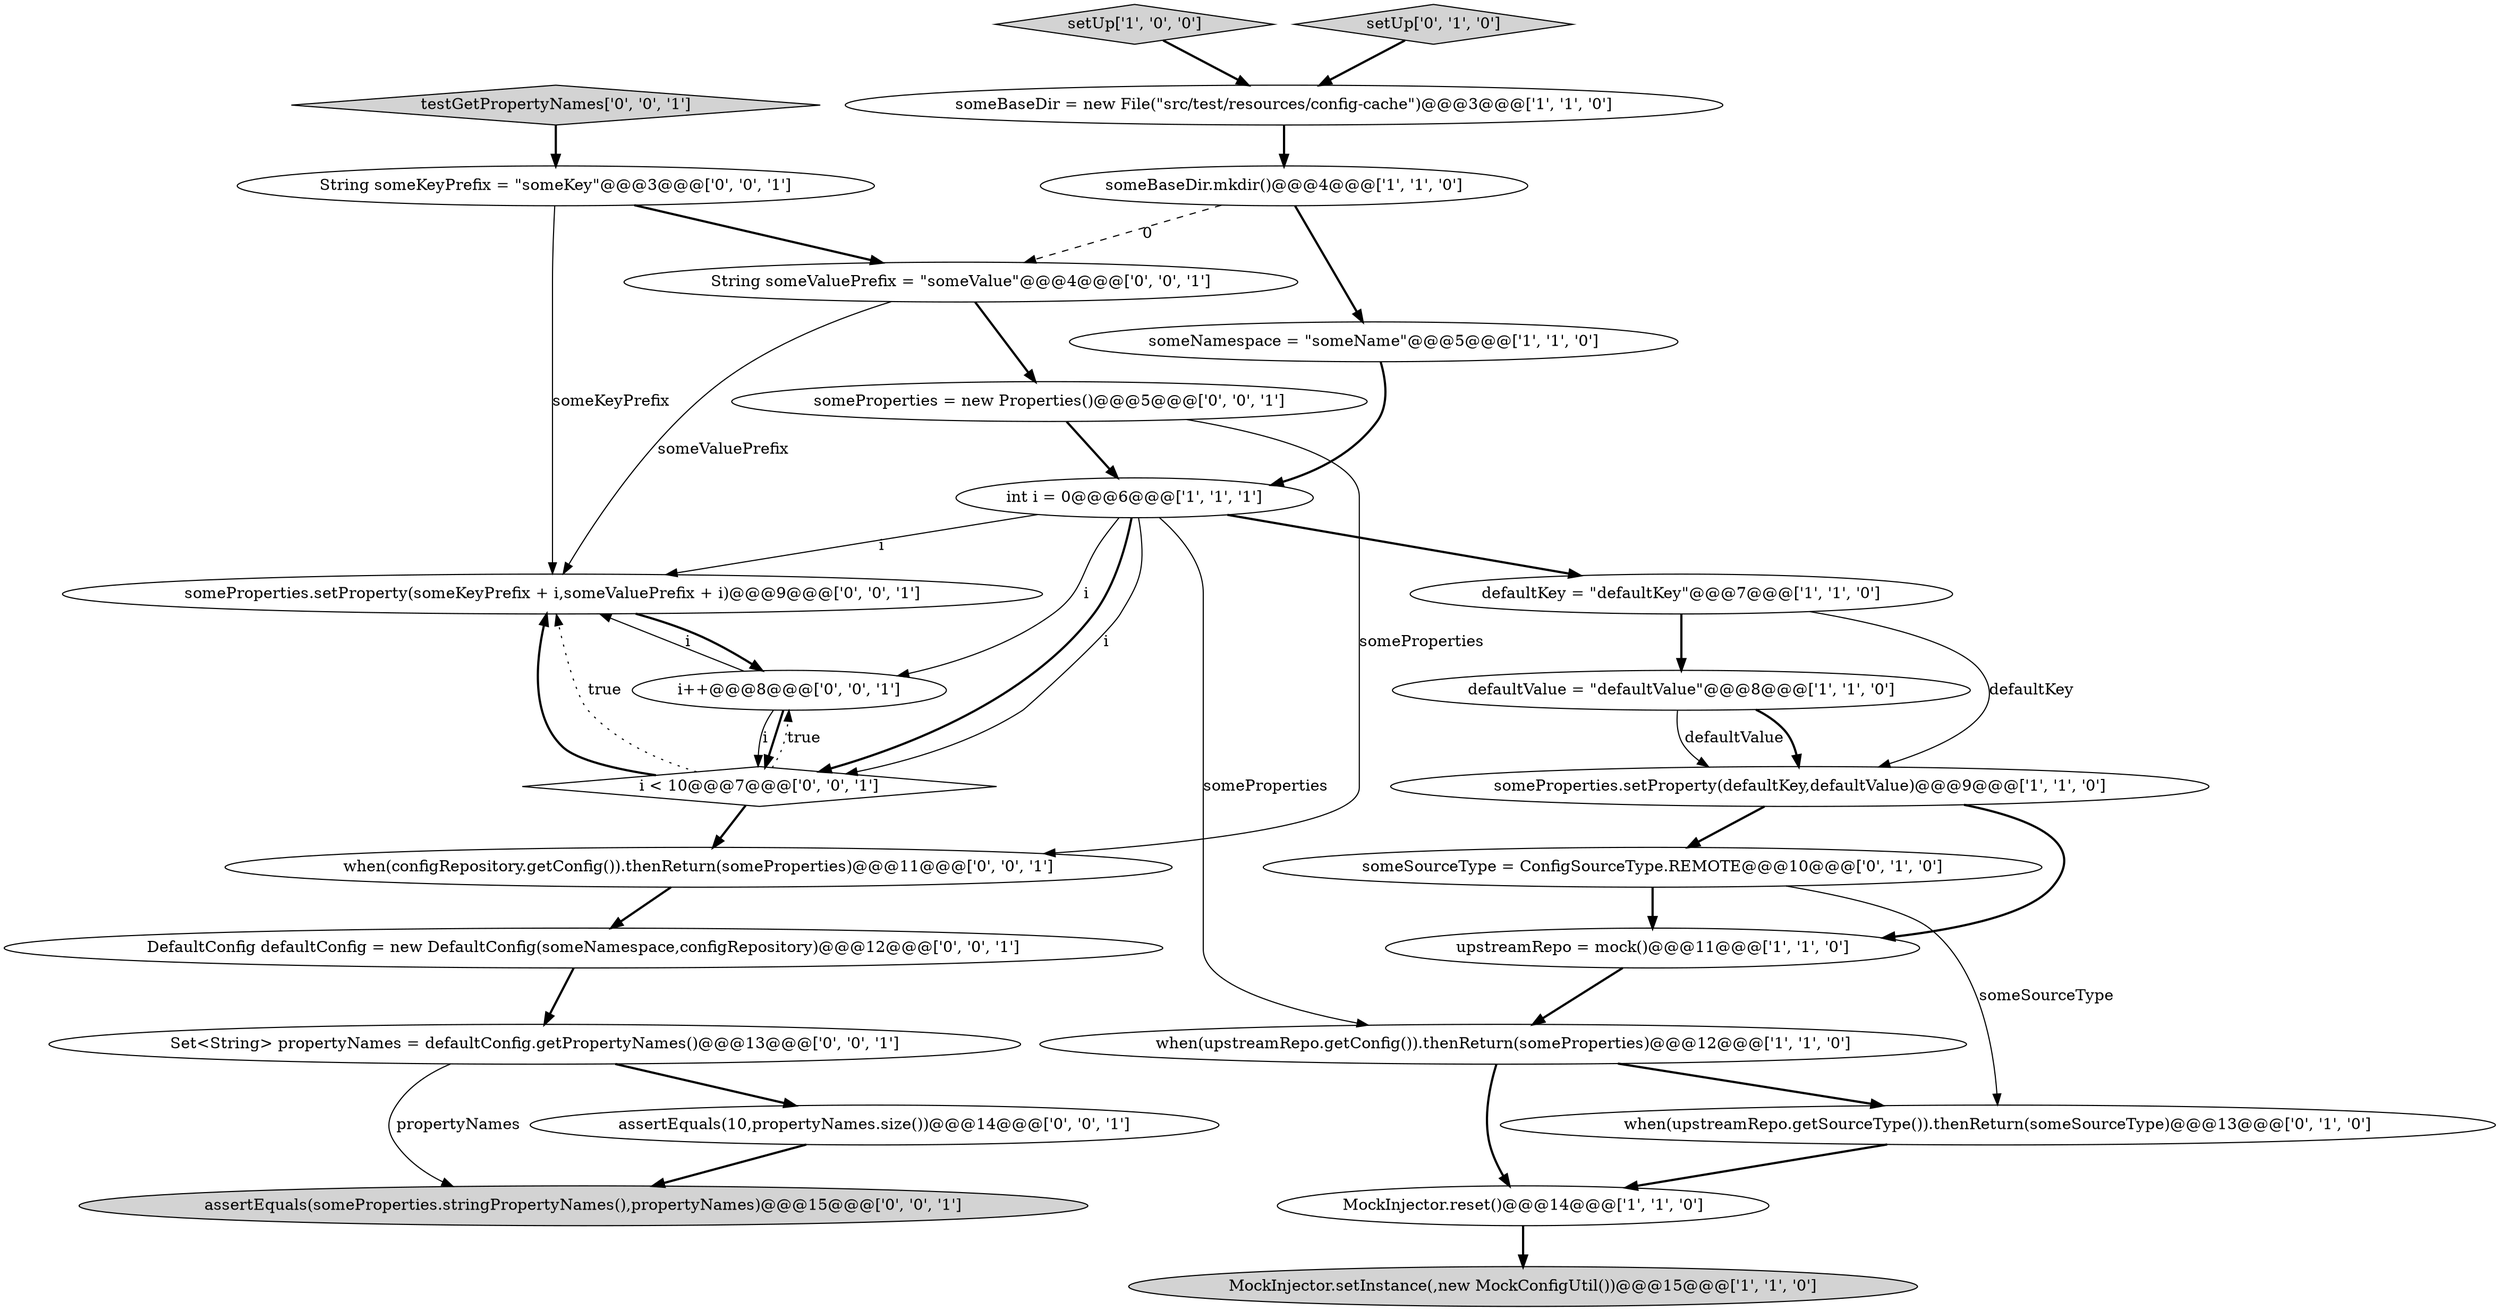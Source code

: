 digraph {
9 [style = filled, label = "setUp['1', '0', '0']", fillcolor = lightgray, shape = diamond image = "AAA0AAABBB1BBB"];
8 [style = filled, label = "MockInjector.setInstance(,new MockConfigUtil())@@@15@@@['1', '1', '0']", fillcolor = lightgray, shape = ellipse image = "AAA0AAABBB1BBB"];
17 [style = filled, label = "DefaultConfig defaultConfig = new DefaultConfig(someNamespace,configRepository)@@@12@@@['0', '0', '1']", fillcolor = white, shape = ellipse image = "AAA0AAABBB3BBB"];
13 [style = filled, label = "someSourceType = ConfigSourceType.REMOTE@@@10@@@['0', '1', '0']", fillcolor = white, shape = ellipse image = "AAA1AAABBB2BBB"];
10 [style = filled, label = "someNamespace = \"someName\"@@@5@@@['1', '1', '0']", fillcolor = white, shape = ellipse image = "AAA0AAABBB1BBB"];
0 [style = filled, label = "defaultValue = \"defaultValue\"@@@8@@@['1', '1', '0']", fillcolor = white, shape = ellipse image = "AAA0AAABBB1BBB"];
23 [style = filled, label = "someProperties = new Properties()@@@5@@@['0', '0', '1']", fillcolor = white, shape = ellipse image = "AAA0AAABBB3BBB"];
20 [style = filled, label = "assertEquals(someProperties.stringPropertyNames(),propertyNames)@@@15@@@['0', '0', '1']", fillcolor = lightgray, shape = ellipse image = "AAA0AAABBB3BBB"];
14 [style = filled, label = "setUp['0', '1', '0']", fillcolor = lightgray, shape = diamond image = "AAA0AAABBB2BBB"];
22 [style = filled, label = "when(configRepository.getConfig()).thenReturn(someProperties)@@@11@@@['0', '0', '1']", fillcolor = white, shape = ellipse image = "AAA0AAABBB3BBB"];
16 [style = filled, label = "someProperties.setProperty(someKeyPrefix + i,someValuePrefix + i)@@@9@@@['0', '0', '1']", fillcolor = white, shape = ellipse image = "AAA0AAABBB3BBB"];
18 [style = filled, label = "testGetPropertyNames['0', '0', '1']", fillcolor = lightgray, shape = diamond image = "AAA0AAABBB3BBB"];
6 [style = filled, label = "defaultKey = \"defaultKey\"@@@7@@@['1', '1', '0']", fillcolor = white, shape = ellipse image = "AAA0AAABBB1BBB"];
11 [style = filled, label = "someProperties.setProperty(defaultKey,defaultValue)@@@9@@@['1', '1', '0']", fillcolor = white, shape = ellipse image = "AAA0AAABBB1BBB"];
2 [style = filled, label = "MockInjector.reset()@@@14@@@['1', '1', '0']", fillcolor = white, shape = ellipse image = "AAA0AAABBB1BBB"];
19 [style = filled, label = "i < 10@@@7@@@['0', '0', '1']", fillcolor = white, shape = diamond image = "AAA0AAABBB3BBB"];
1 [style = filled, label = "someBaseDir = new File(\"src/test/resources/config-cache\")@@@3@@@['1', '1', '0']", fillcolor = white, shape = ellipse image = "AAA0AAABBB1BBB"];
21 [style = filled, label = "i++@@@8@@@['0', '0', '1']", fillcolor = white, shape = ellipse image = "AAA0AAABBB3BBB"];
15 [style = filled, label = "String someKeyPrefix = \"someKey\"@@@3@@@['0', '0', '1']", fillcolor = white, shape = ellipse image = "AAA0AAABBB3BBB"];
25 [style = filled, label = "String someValuePrefix = \"someValue\"@@@4@@@['0', '0', '1']", fillcolor = white, shape = ellipse image = "AAA0AAABBB3BBB"];
12 [style = filled, label = "when(upstreamRepo.getSourceType()).thenReturn(someSourceType)@@@13@@@['0', '1', '0']", fillcolor = white, shape = ellipse image = "AAA1AAABBB2BBB"];
7 [style = filled, label = "when(upstreamRepo.getConfig()).thenReturn(someProperties)@@@12@@@['1', '1', '0']", fillcolor = white, shape = ellipse image = "AAA0AAABBB1BBB"];
26 [style = filled, label = "Set<String> propertyNames = defaultConfig.getPropertyNames()@@@13@@@['0', '0', '1']", fillcolor = white, shape = ellipse image = "AAA0AAABBB3BBB"];
3 [style = filled, label = "someBaseDir.mkdir()@@@4@@@['1', '1', '0']", fillcolor = white, shape = ellipse image = "AAA0AAABBB1BBB"];
5 [style = filled, label = "int i = 0@@@6@@@['1', '1', '1']", fillcolor = white, shape = ellipse image = "AAA0AAABBB1BBB"];
4 [style = filled, label = "upstreamRepo = mock()@@@11@@@['1', '1', '0']", fillcolor = white, shape = ellipse image = "AAA0AAABBB1BBB"];
24 [style = filled, label = "assertEquals(10,propertyNames.size())@@@14@@@['0', '0', '1']", fillcolor = white, shape = ellipse image = "AAA0AAABBB3BBB"];
25->23 [style = bold, label=""];
19->21 [style = dotted, label="true"];
3->10 [style = bold, label=""];
5->19 [style = bold, label=""];
26->24 [style = bold, label=""];
25->16 [style = solid, label="someValuePrefix"];
11->4 [style = bold, label=""];
17->26 [style = bold, label=""];
4->7 [style = bold, label=""];
13->4 [style = bold, label=""];
5->21 [style = solid, label="i"];
5->7 [style = solid, label="someProperties"];
24->20 [style = bold, label=""];
12->2 [style = bold, label=""];
6->0 [style = bold, label=""];
21->16 [style = solid, label="i"];
6->11 [style = solid, label="defaultKey"];
19->22 [style = bold, label=""];
0->11 [style = solid, label="defaultValue"];
22->17 [style = bold, label=""];
3->25 [style = dashed, label="0"];
5->16 [style = solid, label="i"];
0->11 [style = bold, label=""];
2->8 [style = bold, label=""];
26->20 [style = solid, label="propertyNames"];
14->1 [style = bold, label=""];
19->16 [style = bold, label=""];
5->19 [style = solid, label="i"];
19->16 [style = dotted, label="true"];
1->3 [style = bold, label=""];
21->19 [style = bold, label=""];
7->12 [style = bold, label=""];
16->21 [style = bold, label=""];
18->15 [style = bold, label=""];
23->22 [style = solid, label="someProperties"];
23->5 [style = bold, label=""];
11->13 [style = bold, label=""];
13->12 [style = solid, label="someSourceType"];
15->25 [style = bold, label=""];
21->19 [style = solid, label="i"];
9->1 [style = bold, label=""];
10->5 [style = bold, label=""];
15->16 [style = solid, label="someKeyPrefix"];
5->6 [style = bold, label=""];
7->2 [style = bold, label=""];
}
